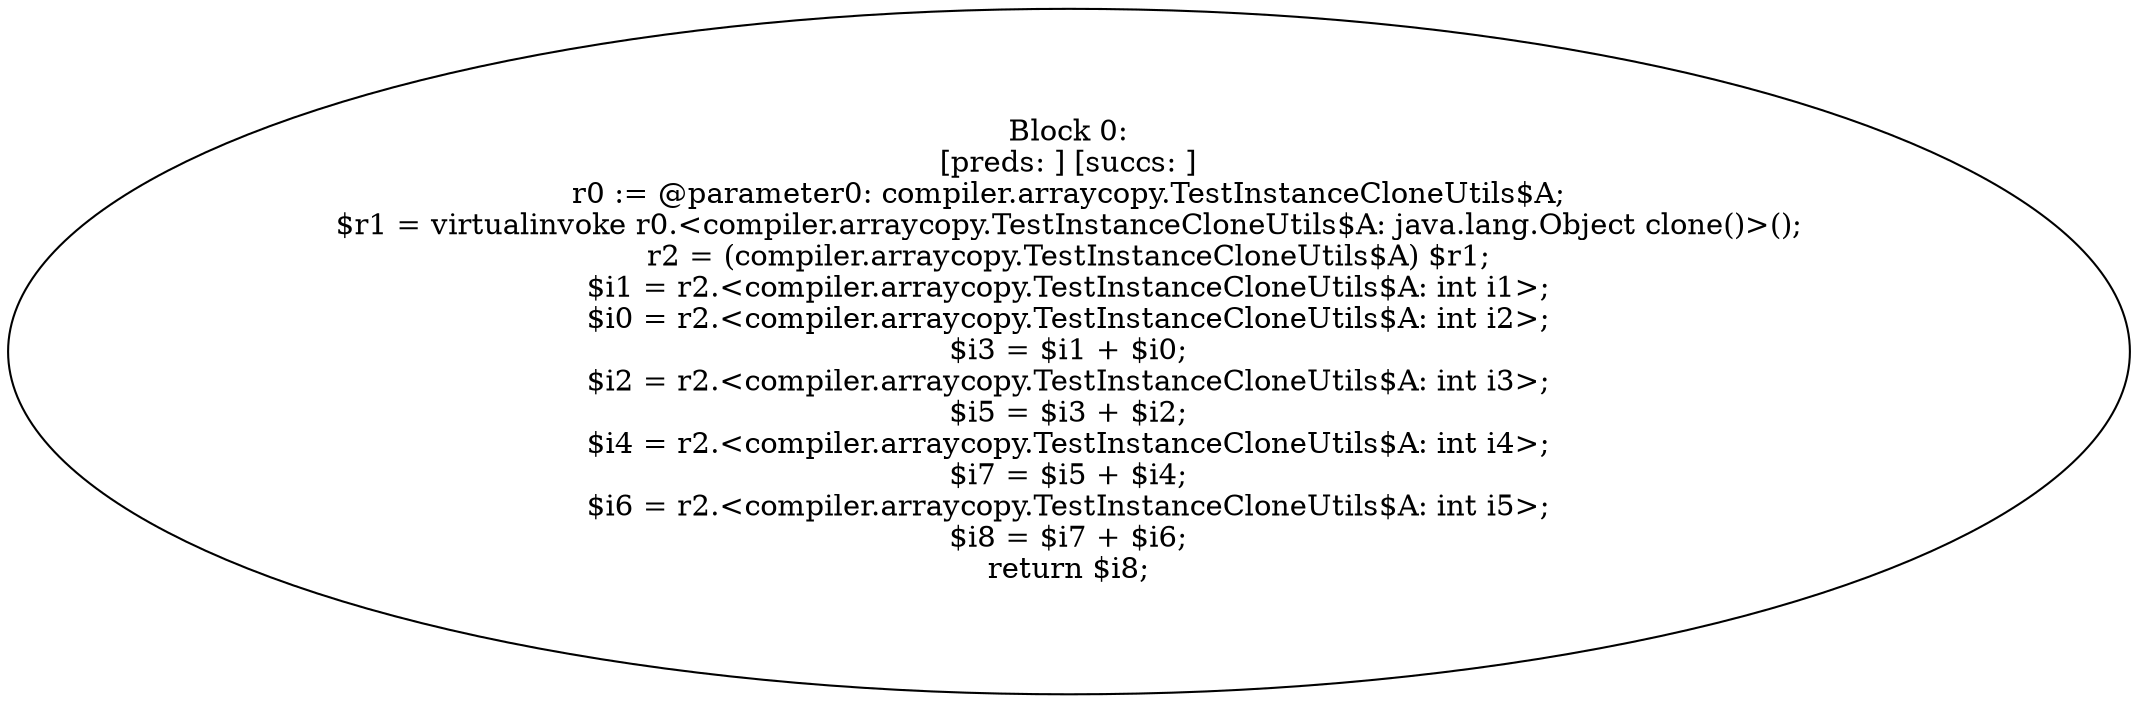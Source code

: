 digraph "unitGraph" {
    "Block 0:
[preds: ] [succs: ]
r0 := @parameter0: compiler.arraycopy.TestInstanceCloneUtils$A;
$r1 = virtualinvoke r0.<compiler.arraycopy.TestInstanceCloneUtils$A: java.lang.Object clone()>();
r2 = (compiler.arraycopy.TestInstanceCloneUtils$A) $r1;
$i1 = r2.<compiler.arraycopy.TestInstanceCloneUtils$A: int i1>;
$i0 = r2.<compiler.arraycopy.TestInstanceCloneUtils$A: int i2>;
$i3 = $i1 + $i0;
$i2 = r2.<compiler.arraycopy.TestInstanceCloneUtils$A: int i3>;
$i5 = $i3 + $i2;
$i4 = r2.<compiler.arraycopy.TestInstanceCloneUtils$A: int i4>;
$i7 = $i5 + $i4;
$i6 = r2.<compiler.arraycopy.TestInstanceCloneUtils$A: int i5>;
$i8 = $i7 + $i6;
return $i8;
"
}
